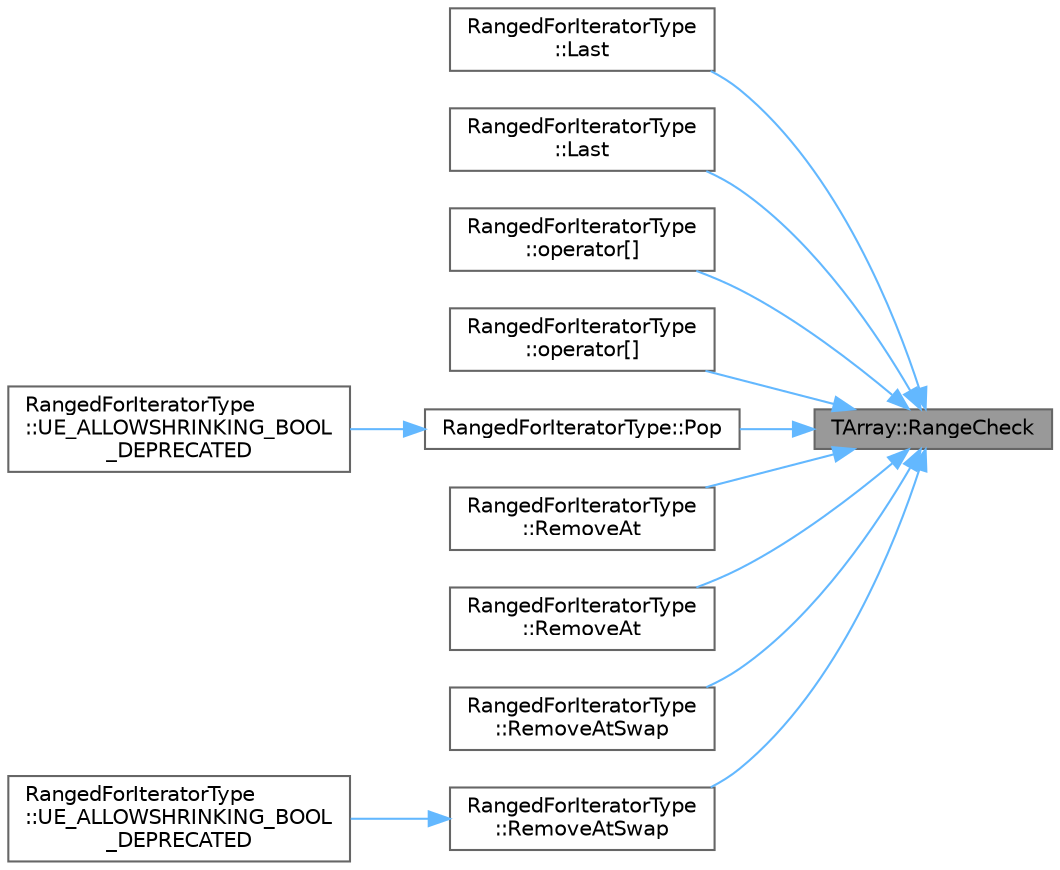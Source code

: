 digraph "TArray::RangeCheck"
{
 // INTERACTIVE_SVG=YES
 // LATEX_PDF_SIZE
  bgcolor="transparent";
  edge [fontname=Helvetica,fontsize=10,labelfontname=Helvetica,labelfontsize=10];
  node [fontname=Helvetica,fontsize=10,shape=box,height=0.2,width=0.4];
  rankdir="RL";
  Node1 [id="Node000001",label="TArray::RangeCheck",height=0.2,width=0.4,color="gray40", fillcolor="grey60", style="filled", fontcolor="black",tooltip="Checks if index is in array range."];
  Node1 -> Node2 [id="edge1_Node000001_Node000002",dir="back",color="steelblue1",style="solid",tooltip=" "];
  Node2 [id="Node000002",label="RangedForIteratorType\l::Last",height=0.2,width=0.4,color="grey40", fillcolor="white", style="filled",URL="$d4/d52/classTArray.html#a875b4487a1f0ae74c6cb4592458ecb35",tooltip=" "];
  Node1 -> Node3 [id="edge2_Node000001_Node000003",dir="back",color="steelblue1",style="solid",tooltip=" "];
  Node3 [id="Node000003",label="RangedForIteratorType\l::Last",height=0.2,width=0.4,color="grey40", fillcolor="white", style="filled",URL="$d4/d52/classTArray.html#a54e358b8ed7baf5f8442aa1b71c89017",tooltip=" "];
  Node1 -> Node4 [id="edge3_Node000001_Node000004",dir="back",color="steelblue1",style="solid",tooltip=" "];
  Node4 [id="Node000004",label="RangedForIteratorType\l::operator[]",height=0.2,width=0.4,color="grey40", fillcolor="white", style="filled",URL="$d4/d52/classTArray.html#aa469b9206d2745de96f7b7a63be60d69",tooltip=" "];
  Node1 -> Node5 [id="edge4_Node000001_Node000005",dir="back",color="steelblue1",style="solid",tooltip=" "];
  Node5 [id="Node000005",label="RangedForIteratorType\l::operator[]",height=0.2,width=0.4,color="grey40", fillcolor="white", style="filled",URL="$d4/d52/classTArray.html#a38720921e90392183fbd0217924b0fd7",tooltip=" "];
  Node1 -> Node6 [id="edge5_Node000001_Node000006",dir="back",color="steelblue1",style="solid",tooltip=" "];
  Node6 [id="Node000006",label="RangedForIteratorType::Pop",height=0.2,width=0.4,color="grey40", fillcolor="white", style="filled",URL="$d4/d52/classTArray.html#af75d51184a3b156af56c964be466bce7",tooltip=" "];
  Node6 -> Node7 [id="edge6_Node000006_Node000007",dir="back",color="steelblue1",style="solid",tooltip=" "];
  Node7 [id="Node000007",label="RangedForIteratorType\l::UE_ALLOWSHRINKING_BOOL\l_DEPRECATED",height=0.2,width=0.4,color="grey40", fillcolor="white", style="filled",URL="$d4/d52/classTArray.html#ada39da4dcf80c86d7b6fd6c2b1a30050",tooltip=" "];
  Node1 -> Node8 [id="edge7_Node000001_Node000008",dir="back",color="steelblue1",style="solid",tooltip=" "];
  Node8 [id="Node000008",label="RangedForIteratorType\l::RemoveAt",height=0.2,width=0.4,color="grey40", fillcolor="white", style="filled",URL="$d4/d52/classTArray.html#a6ecf3f9d6f7fa8863fad7db7677bc7f4",tooltip=" "];
  Node1 -> Node9 [id="edge8_Node000001_Node000009",dir="back",color="steelblue1",style="solid",tooltip=" "];
  Node9 [id="Node000009",label="RangedForIteratorType\l::RemoveAt",height=0.2,width=0.4,color="grey40", fillcolor="white", style="filled",URL="$d4/d52/classTArray.html#a7209d84cfc369cd9c6d3930d01828a6a",tooltip=" "];
  Node1 -> Node10 [id="edge9_Node000001_Node000010",dir="back",color="steelblue1",style="solid",tooltip=" "];
  Node10 [id="Node000010",label="RangedForIteratorType\l::RemoveAtSwap",height=0.2,width=0.4,color="grey40", fillcolor="white", style="filled",URL="$d4/d52/classTArray.html#aef689a5b31d471c9c633c23bdc3d803a",tooltip=" "];
  Node1 -> Node11 [id="edge10_Node000001_Node000011",dir="back",color="steelblue1",style="solid",tooltip=" "];
  Node11 [id="Node000011",label="RangedForIteratorType\l::RemoveAtSwap",height=0.2,width=0.4,color="grey40", fillcolor="white", style="filled",URL="$d4/d52/classTArray.html#a2fa9ad3920b40e139cb8097d5917c111",tooltip=" "];
  Node11 -> Node12 [id="edge11_Node000011_Node000012",dir="back",color="steelblue1",style="solid",tooltip=" "];
  Node12 [id="Node000012",label="RangedForIteratorType\l::UE_ALLOWSHRINKING_BOOL\l_DEPRECATED",height=0.2,width=0.4,color="grey40", fillcolor="white", style="filled",URL="$d4/d52/classTArray.html#a74486e5de9e6f927d86036cff160fcf5",tooltip=" "];
}
